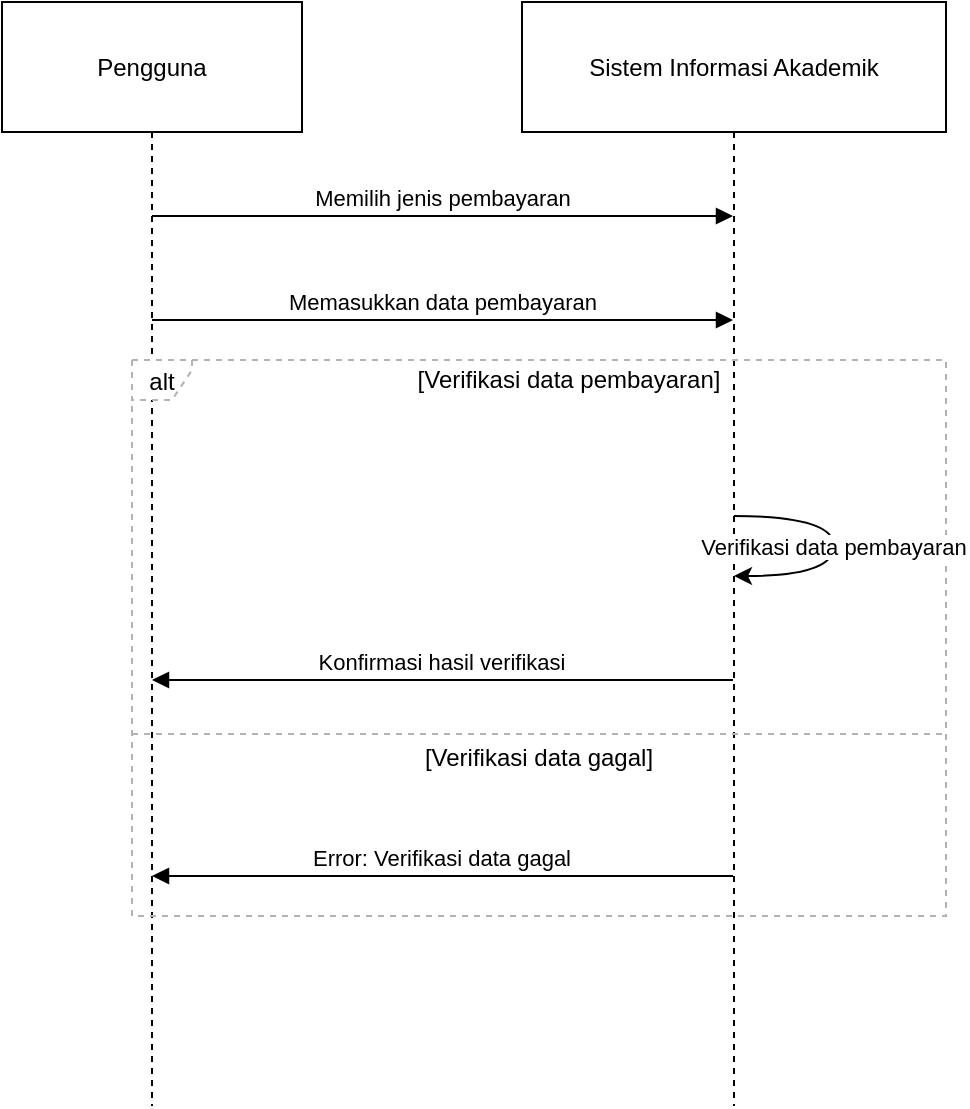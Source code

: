 <mxfile version="22.0.8" type="github">
  <diagram name="Page-1" id="5BcCKyW4TjTgq5aRbnk8">
    <mxGraphModel>
      <root>
        <mxCell id="0" />
        <mxCell id="1" parent="0" />
        <mxCell id="2" value="Pengguna" style="shape=umlLifeline;perimeter=lifelinePerimeter;whiteSpace=wrap;container=1;dropTarget=0;collapsible=0;recursiveResize=0;outlineConnect=0;portConstraint=eastwest;newEdgeStyle={&quot;edgeStyle&quot;:&quot;elbowEdgeStyle&quot;,&quot;elbow&quot;:&quot;vertical&quot;,&quot;curved&quot;:0,&quot;rounded&quot;:0};size=65;" vertex="1" parent="1">
          <mxGeometry width="150" height="552" as="geometry" />
        </mxCell>
        <mxCell id="3" value="Sistem Informasi Akademik" style="shape=umlLifeline;perimeter=lifelinePerimeter;whiteSpace=wrap;container=1;dropTarget=0;collapsible=0;recursiveResize=0;outlineConnect=0;portConstraint=eastwest;newEdgeStyle={&quot;edgeStyle&quot;:&quot;elbowEdgeStyle&quot;,&quot;elbow&quot;:&quot;vertical&quot;,&quot;curved&quot;:0,&quot;rounded&quot;:0};size=65;" vertex="1" parent="1">
          <mxGeometry x="260" width="212" height="552" as="geometry" />
        </mxCell>
        <mxCell id="4" value="alt" style="shape=umlFrame;dashed=1;pointerEvents=0;dropTarget=0;strokeColor=#B3B3B3;height=20;width=30" vertex="1" parent="1">
          <mxGeometry x="65" y="179" width="407" height="278" as="geometry" />
        </mxCell>
        <mxCell id="5" value="[Verifikasi data pembayaran]" style="text;strokeColor=none;fillColor=none;align=center;verticalAlign=middle;whiteSpace=wrap;" vertex="1" parent="4">
          <mxGeometry x="30" width="377" height="20" as="geometry" />
        </mxCell>
        <mxCell id="6" value="[Verifikasi data gagal]" style="shape=line;dashed=1;whiteSpace=wrap;verticalAlign=top;labelPosition=center;verticalLabelPosition=middle;align=center;strokeColor=#B3B3B3;" vertex="1" parent="4">
          <mxGeometry y="185" width="407" height="4" as="geometry" />
        </mxCell>
        <mxCell id="7" value="Memilih jenis pembayaran" style="verticalAlign=bottom;endArrow=block;edgeStyle=elbowEdgeStyle;elbow=vertical;curved=0;rounded=0;" edge="1" parent="1" source="2" target="3">
          <mxGeometry relative="1" as="geometry">
            <Array as="points">
              <mxPoint x="231" y="107" />
            </Array>
          </mxGeometry>
        </mxCell>
        <mxCell id="8" value="Memasukkan data pembayaran" style="verticalAlign=bottom;endArrow=block;edgeStyle=elbowEdgeStyle;elbow=vertical;curved=0;rounded=0;" edge="1" parent="1" source="2" target="3">
          <mxGeometry relative="1" as="geometry">
            <Array as="points">
              <mxPoint x="231" y="159" />
            </Array>
          </mxGeometry>
        </mxCell>
        <mxCell id="9" value="Verifikasi data pembayaran" style="curved=1;" edge="1" parent="1" source="3" target="3">
          <mxGeometry relative="1" as="geometry">
            <Array as="points">
              <mxPoint x="416" y="257" />
              <mxPoint x="416" y="287" />
            </Array>
          </mxGeometry>
        </mxCell>
        <mxCell id="10" value="Konfirmasi hasil verifikasi" style="verticalAlign=bottom;endArrow=block;edgeStyle=elbowEdgeStyle;elbow=vertical;curved=0;rounded=0;" edge="1" parent="1" source="3" target="2">
          <mxGeometry relative="1" as="geometry">
            <Array as="points">
              <mxPoint x="231" y="339" />
            </Array>
          </mxGeometry>
        </mxCell>
        <mxCell id="11" value="Error: Verifikasi data gagal" style="verticalAlign=bottom;endArrow=block;edgeStyle=elbowEdgeStyle;elbow=vertical;curved=0;rounded=0;" edge="1" parent="1" source="3" target="2">
          <mxGeometry relative="1" as="geometry">
            <Array as="points">
              <mxPoint x="231" y="437" />
            </Array>
          </mxGeometry>
        </mxCell>
      </root>
    </mxGraphModel>
  </diagram>
</mxfile>
